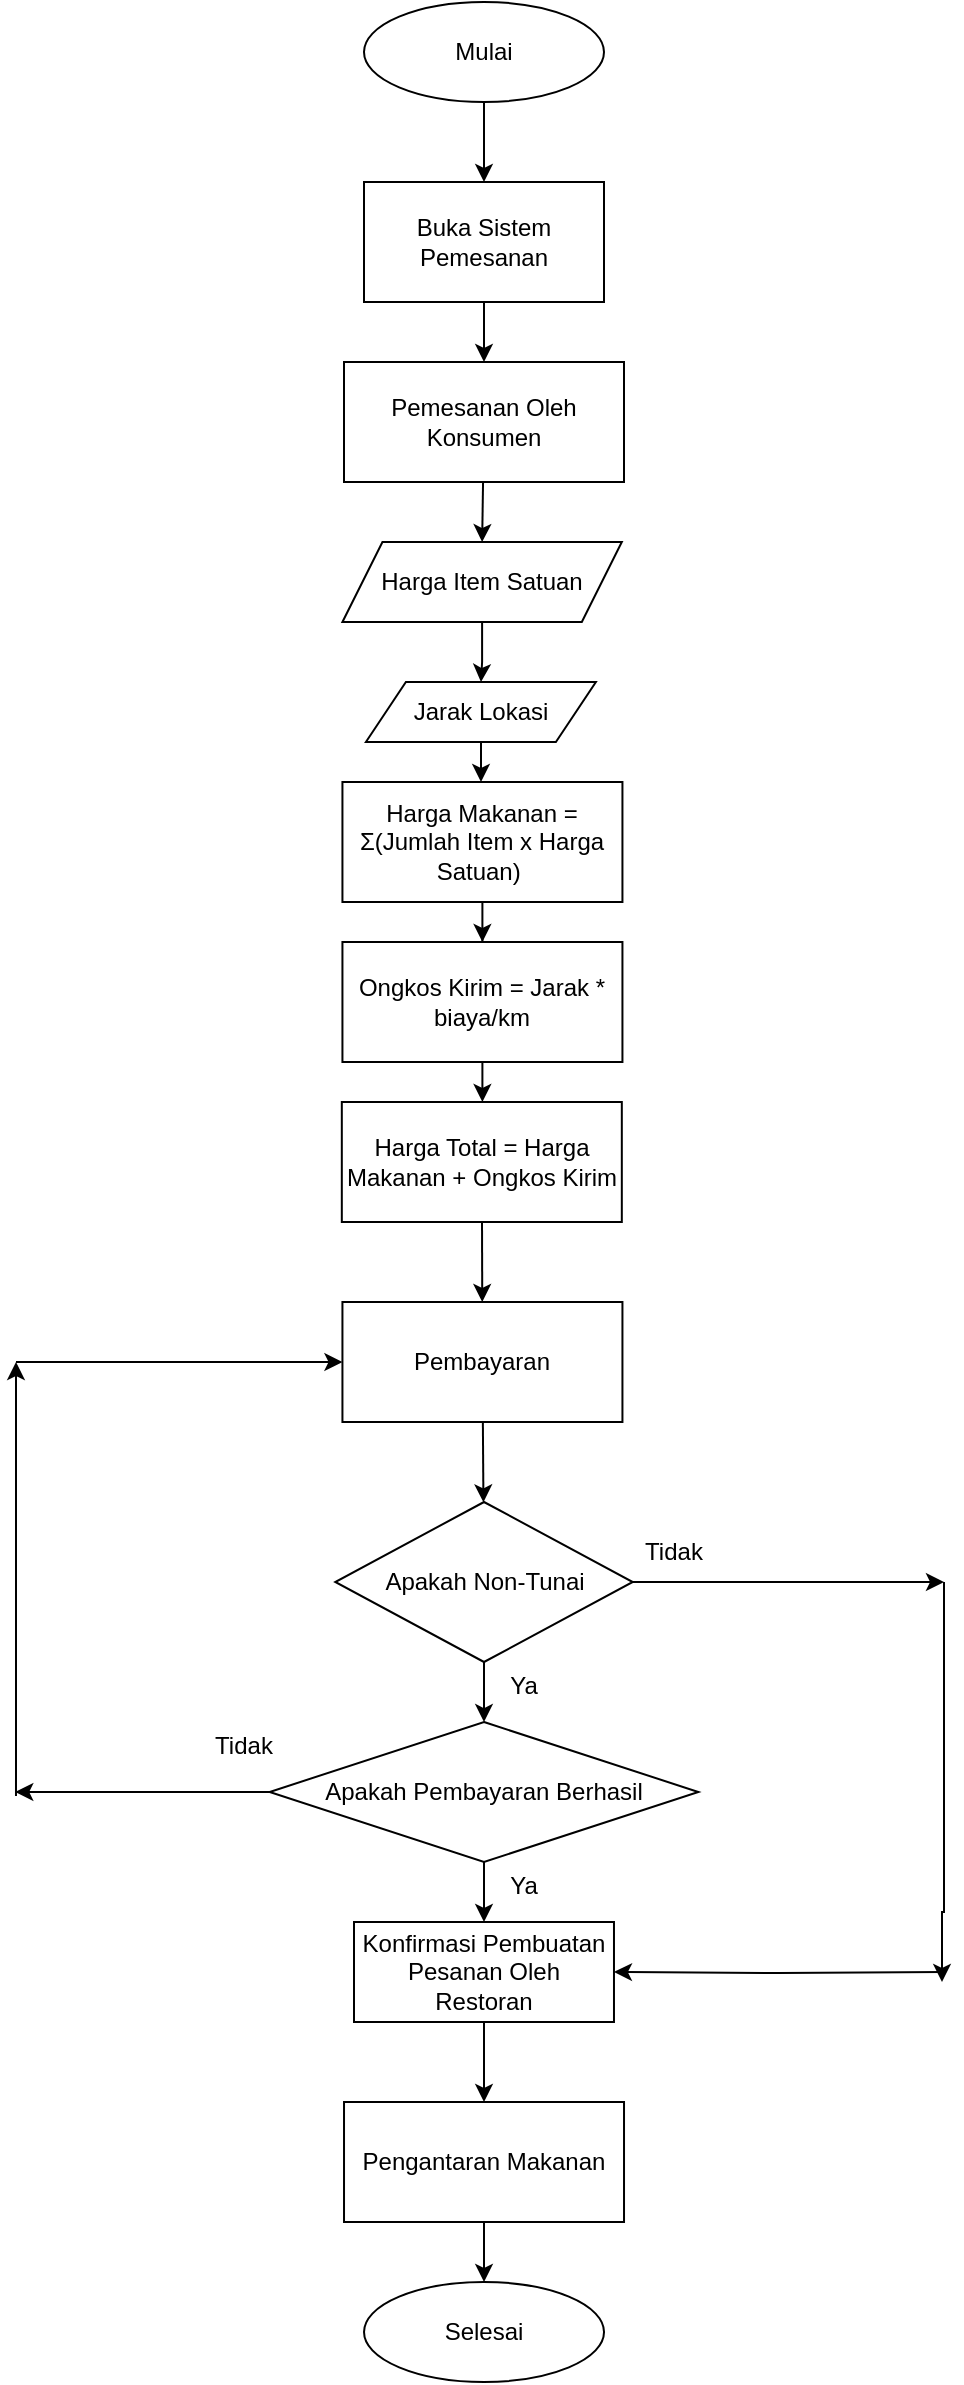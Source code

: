 <mxfile>
    <diagram id="Z-ROCWCUoL0eYq24aqZf" name="Page-1">
        <mxGraphModel dx="874" dy="478" grid="1" gridSize="10" guides="1" tooltips="1" connect="1" arrows="1" fold="1" page="1" pageScale="1" pageWidth="3300" pageHeight="4681" math="0" shadow="0">
            <root>
                <mxCell id="0"/>
                <mxCell id="1" parent="0"/>
                <mxCell id="12" value="" style="edgeStyle=none;html=1;" edge="1" parent="1" source="2" target="11">
                    <mxGeometry relative="1" as="geometry"/>
                </mxCell>
                <mxCell id="2" value="Mulai" style="ellipse;whiteSpace=wrap;html=1;" parent="1" vertex="1">
                    <mxGeometry x="320" y="80" width="120" height="50" as="geometry"/>
                </mxCell>
                <mxCell id="26" value="" style="edgeStyle=none;html=1;entryX=0.5;entryY=0;entryDx=0;entryDy=0;" edge="1" parent="1" source="3" target="15">
                    <mxGeometry relative="1" as="geometry"/>
                </mxCell>
                <mxCell id="3" value="Pemesanan Oleh Konsumen" style="whiteSpace=wrap;html=1;" parent="1" vertex="1">
                    <mxGeometry x="310" y="260" width="140" height="60" as="geometry"/>
                </mxCell>
                <mxCell id="40" value="" style="edgeStyle=none;html=1;" edge="1" parent="1" source="5" target="30">
                    <mxGeometry relative="1" as="geometry"/>
                </mxCell>
                <mxCell id="5" value="Pembayaran" style="whiteSpace=wrap;html=1;" parent="1" vertex="1">
                    <mxGeometry x="309.22" y="730" width="140" height="60" as="geometry"/>
                </mxCell>
                <mxCell id="10" value="" style="edgeStyle=none;html=1;" parent="1" source="7" target="9" edge="1">
                    <mxGeometry relative="1" as="geometry"/>
                </mxCell>
                <mxCell id="7" value="Pengantaran Makanan" style="whiteSpace=wrap;html=1;" parent="1" vertex="1">
                    <mxGeometry x="310.01" y="1130" width="140" height="60" as="geometry"/>
                </mxCell>
                <mxCell id="9" value="Selesai" style="ellipse;whiteSpace=wrap;html=1;" parent="1" vertex="1">
                    <mxGeometry x="320.01" y="1220" width="120" height="50" as="geometry"/>
                </mxCell>
                <mxCell id="24" value="" style="edgeStyle=none;html=1;" edge="1" parent="1" source="11" target="3">
                    <mxGeometry relative="1" as="geometry"/>
                </mxCell>
                <mxCell id="11" value="Buka Sistem Pemesanan" style="whiteSpace=wrap;html=1;" vertex="1" parent="1">
                    <mxGeometry x="320" y="170" width="120" height="60" as="geometry"/>
                </mxCell>
                <mxCell id="14" value="" style="edgeStyle=orthogonalEdgeStyle;rounded=0;orthogonalLoop=1;jettySize=auto;html=1;" edge="1" parent="1" source="15" target="17">
                    <mxGeometry relative="1" as="geometry"/>
                </mxCell>
                <mxCell id="15" value="Harga Item Satuan" style="shape=parallelogram;perimeter=parallelogramPerimeter;whiteSpace=wrap;html=1;fixedSize=1;rounded=0;" vertex="1" parent="1">
                    <mxGeometry x="309.22" y="350" width="139.69" height="40" as="geometry"/>
                </mxCell>
                <mxCell id="16" value="" style="edgeStyle=orthogonalEdgeStyle;rounded=0;orthogonalLoop=1;jettySize=auto;html=1;" edge="1" parent="1" source="17" target="21">
                    <mxGeometry relative="1" as="geometry"/>
                </mxCell>
                <mxCell id="17" value="Jarak Lokasi" style="shape=parallelogram;perimeter=parallelogramPerimeter;whiteSpace=wrap;html=1;fixedSize=1;rounded=0;" vertex="1" parent="1">
                    <mxGeometry x="320.95" y="420" width="114.99" height="30" as="geometry"/>
                </mxCell>
                <mxCell id="18" value="" style="edgeStyle=orthogonalEdgeStyle;rounded=0;orthogonalLoop=1;jettySize=auto;html=1;" edge="1" parent="1" source="19">
                    <mxGeometry relative="1" as="geometry">
                        <mxPoint x="378.449" y="630" as="targetPoint"/>
                    </mxGeometry>
                </mxCell>
                <mxCell id="19" value="Ongkos Kirim = Jarak * biaya/km" style="whiteSpace=wrap;html=1;rounded=0;" vertex="1" parent="1">
                    <mxGeometry x="309.22" y="550" width="140" height="60" as="geometry"/>
                </mxCell>
                <mxCell id="20" value="" style="edgeStyle=orthogonalEdgeStyle;rounded=0;orthogonalLoop=1;jettySize=auto;html=1;" edge="1" parent="1" source="21" target="19">
                    <mxGeometry relative="1" as="geometry"/>
                </mxCell>
                <mxCell id="21" value="Harga Makanan =&lt;br&gt;Σ(Jumlah Item x Harga Satuan)&amp;nbsp;" style="rounded=0;whiteSpace=wrap;html=1;" vertex="1" parent="1">
                    <mxGeometry x="309.22" y="470" width="140" height="60" as="geometry"/>
                </mxCell>
                <mxCell id="27" value="" style="edgeStyle=none;html=1;" edge="1" parent="1" source="22" target="5">
                    <mxGeometry relative="1" as="geometry"/>
                </mxCell>
                <mxCell id="22" value="Harga Total = Harga Makanan + Ongkos Kirim" style="whiteSpace=wrap;html=1;rounded=0;" vertex="1" parent="1">
                    <mxGeometry x="308.91" y="630" width="140" height="60" as="geometry"/>
                </mxCell>
                <mxCell id="28" value="" style="edgeStyle=orthogonalEdgeStyle;rounded=0;orthogonalLoop=1;jettySize=auto;html=1;" edge="1" parent="1" source="30" target="32">
                    <mxGeometry relative="1" as="geometry"/>
                </mxCell>
                <mxCell id="29" value="" style="edgeStyle=orthogonalEdgeStyle;rounded=0;orthogonalLoop=1;jettySize=auto;html=1;" edge="1" parent="1" source="30">
                    <mxGeometry relative="1" as="geometry">
                        <mxPoint x="610.0" y="870" as="targetPoint"/>
                    </mxGeometry>
                </mxCell>
                <mxCell id="30" value="Apakah Non-Tunai" style="rhombus;whiteSpace=wrap;html=1;rounded=0;" vertex="1" parent="1">
                    <mxGeometry x="305.63" y="830" width="148.75" height="80" as="geometry"/>
                </mxCell>
                <mxCell id="31" value="" style="edgeStyle=orthogonalEdgeStyle;rounded=0;orthogonalLoop=1;jettySize=auto;html=1;" edge="1" parent="1" source="32" target="33">
                    <mxGeometry relative="1" as="geometry"/>
                </mxCell>
                <mxCell id="43" value="" style="edgeStyle=none;html=1;" edge="1" parent="1" source="32">
                    <mxGeometry relative="1" as="geometry">
                        <mxPoint x="145.635" y="975" as="targetPoint"/>
                    </mxGeometry>
                </mxCell>
                <mxCell id="32" value="Apakah Pembayaran Berhasil" style="rhombus;whiteSpace=wrap;html=1;rounded=0;" vertex="1" parent="1">
                    <mxGeometry x="272.82" y="940" width="214.37" height="70" as="geometry"/>
                </mxCell>
                <mxCell id="41" value="" style="edgeStyle=none;html=1;" edge="1" parent="1" source="33" target="7">
                    <mxGeometry relative="1" as="geometry"/>
                </mxCell>
                <mxCell id="33" value="Konfirmasi Pembuatan Pesanan Oleh Restoran" style="whiteSpace=wrap;html=1;rounded=0;" vertex="1" parent="1">
                    <mxGeometry x="315" y="1040" width="129.99" height="50" as="geometry"/>
                </mxCell>
                <mxCell id="34" value="" style="edgeStyle=orthogonalEdgeStyle;rounded=0;orthogonalLoop=1;jettySize=auto;html=1;" edge="1" parent="1">
                    <mxGeometry relative="1" as="geometry">
                        <mxPoint x="610.0" y="870" as="sourcePoint"/>
                        <mxPoint x="609.0" y="1070" as="targetPoint"/>
                        <Array as="points">
                            <mxPoint x="609" y="1035"/>
                        </Array>
                    </mxGeometry>
                </mxCell>
                <mxCell id="35" value="" style="edgeStyle=orthogonalEdgeStyle;rounded=0;orthogonalLoop=1;jettySize=auto;html=1;" edge="1" parent="1" target="33">
                    <mxGeometry relative="1" as="geometry">
                        <mxPoint x="610.0" y="1065" as="sourcePoint"/>
                    </mxGeometry>
                </mxCell>
                <mxCell id="36" value="Ya" style="text;html=1;strokeColor=none;fillColor=none;align=center;verticalAlign=middle;whiteSpace=wrap;rounded=0;" vertex="1" parent="1">
                    <mxGeometry x="370" y="907" width="60" height="30" as="geometry"/>
                </mxCell>
                <mxCell id="37" value="Tidak" style="text;html=1;strokeColor=none;fillColor=none;align=center;verticalAlign=middle;whiteSpace=wrap;rounded=0;" vertex="1" parent="1">
                    <mxGeometry x="444.99" y="840" width="60" height="30" as="geometry"/>
                </mxCell>
                <mxCell id="38" value="Ya" style="text;html=1;strokeColor=none;fillColor=none;align=center;verticalAlign=middle;whiteSpace=wrap;rounded=0;" vertex="1" parent="1">
                    <mxGeometry x="370" y="1007" width="60" height="30" as="geometry"/>
                </mxCell>
                <mxCell id="39" value="Tidak" style="text;html=1;strokeColor=none;fillColor=none;align=center;verticalAlign=middle;whiteSpace=wrap;rounded=0;" vertex="1" parent="1">
                    <mxGeometry x="230" y="937" width="60" height="30" as="geometry"/>
                </mxCell>
                <mxCell id="45" value="" style="edgeStyle=none;html=1;" edge="1" parent="1">
                    <mxGeometry relative="1" as="geometry">
                        <mxPoint x="145.995" y="977" as="sourcePoint"/>
                        <mxPoint x="146" y="760" as="targetPoint"/>
                    </mxGeometry>
                </mxCell>
                <mxCell id="47" value="" style="edgeStyle=none;html=1;entryX=0;entryY=0.5;entryDx=0;entryDy=0;" edge="1" parent="1" target="5">
                    <mxGeometry relative="1" as="geometry">
                        <mxPoint x="146" y="760" as="sourcePoint"/>
                        <mxPoint x="225.635" y="770" as="targetPoint"/>
                        <Array as="points"/>
                    </mxGeometry>
                </mxCell>
            </root>
        </mxGraphModel>
    </diagram>
</mxfile>